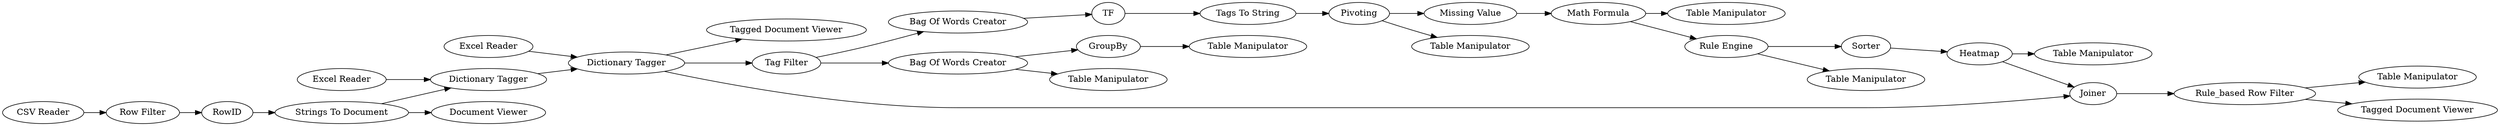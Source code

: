 digraph {
	"-552853616998375579_909" [label=Sorter]
	"-552853616998375579_305" [label="Bag Of Words Creator"]
	"-552853616998375579_904" [label="Row Filter"]
	"-552853616998375579_141" [label="Tagged Document Viewer"]
	"-552853616998375579_313" [label="Missing Value"]
	"-552853616998375579_914" [label="Table Manipulator"]
	"-552853616998375579_910" [label="Tagged Document Viewer"]
	"-552853616998375579_136" [label="Tag Filter"]
	"-552853616998375579_29" [label="Document Viewer"]
	"-552853616998375579_132" [label="Excel Reader"]
	"-552853616998375579_131" [label="Excel Reader"]
	"-552853616998375579_903" [label="CSV Reader"]
	"-552853616998375579_902" [label="Table Manipulator"]
	"-552853616998375579_133" [label=GroupBy]
	"-552853616998375579_906" [label="Table Manipulator"]
	"-552853616998375579_892" [label=Pivoting]
	"-552853616998375579_891" [label="Tags To String"]
	"-552853616998375579_137" [label="Bag Of Words Creator"]
	"-552853616998375579_905" [label="Table Manipulator"]
	"-552853616998375579_911" [label=Joiner]
	"-552853616998375579_907" [label="Table Manipulator"]
	"-552853616998375579_913" [label="Table Manipulator"]
	"-552853616998375579_309" [label="Rule Engine"]
	"-552853616998375579_134" [label="Dictionary Tagger"]
	"-552853616998375579_20" [label=RowID]
	"-552853616998375579_880" [label="Math Formula"]
	"-552853616998375579_901" [label="Table Manipulator"]
	"-552853616998375579_912" [label="Rule_based Row Filter"]
	"-552853616998375579_21" [label="Strings To Document"]
	"-552853616998375579_890" [label=TF]
	"-552853616998375579_138" [label="Dictionary Tagger"]
	"-552853616998375579_908" [label=Heatmap]
	"-552853616998375579_133" -> "-552853616998375579_902"
	"-552853616998375579_891" -> "-552853616998375579_892"
	"-552853616998375579_136" -> "-552853616998375579_305"
	"-552853616998375579_892" -> "-552853616998375579_905"
	"-552853616998375579_134" -> "-552853616998375579_141"
	"-552853616998375579_908" -> "-552853616998375579_913"
	"-552853616998375579_880" -> "-552853616998375579_309"
	"-552853616998375579_21" -> "-552853616998375579_138"
	"-552853616998375579_909" -> "-552853616998375579_908"
	"-552853616998375579_908" -> "-552853616998375579_911"
	"-552853616998375579_138" -> "-552853616998375579_134"
	"-552853616998375579_313" -> "-552853616998375579_880"
	"-552853616998375579_309" -> "-552853616998375579_909"
	"-552853616998375579_131" -> "-552853616998375579_138"
	"-552853616998375579_890" -> "-552853616998375579_891"
	"-552853616998375579_880" -> "-552853616998375579_906"
	"-552853616998375579_136" -> "-552853616998375579_137"
	"-552853616998375579_21" -> "-552853616998375579_29"
	"-552853616998375579_132" -> "-552853616998375579_134"
	"-552853616998375579_20" -> "-552853616998375579_21"
	"-552853616998375579_912" -> "-552853616998375579_914"
	"-552853616998375579_892" -> "-552853616998375579_313"
	"-552853616998375579_305" -> "-552853616998375579_890"
	"-552853616998375579_137" -> "-552853616998375579_133"
	"-552853616998375579_137" -> "-552853616998375579_901"
	"-552853616998375579_911" -> "-552853616998375579_912"
	"-552853616998375579_134" -> "-552853616998375579_136"
	"-552853616998375579_903" -> "-552853616998375579_904"
	"-552853616998375579_904" -> "-552853616998375579_20"
	"-552853616998375579_309" -> "-552853616998375579_907"
	"-552853616998375579_134" -> "-552853616998375579_911"
	"-552853616998375579_912" -> "-552853616998375579_910"
	rankdir=LR
}
